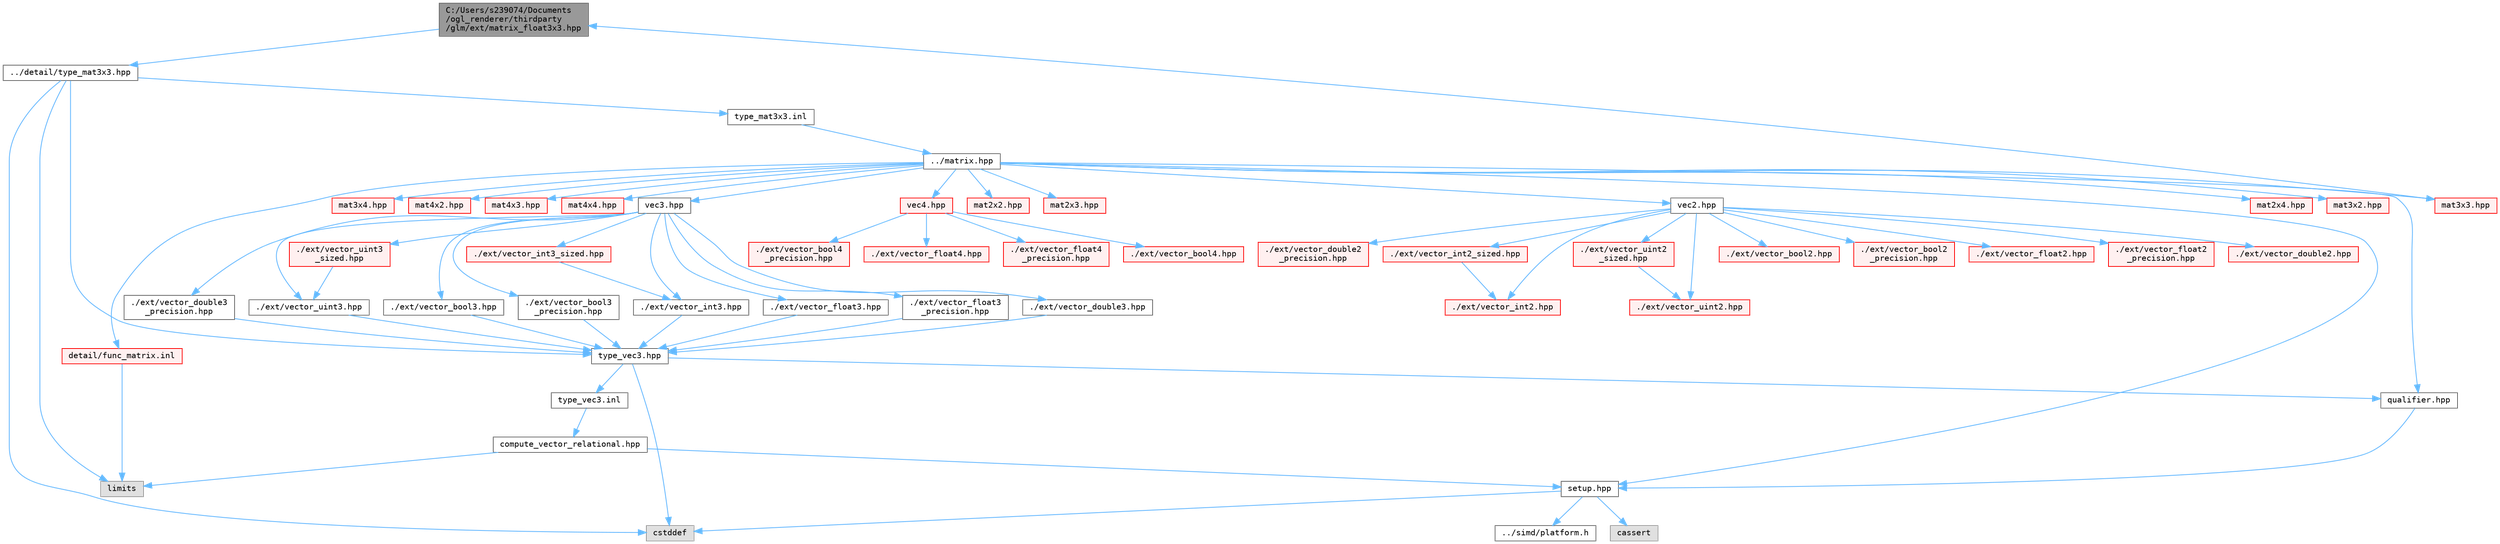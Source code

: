 digraph "C:/Users/s239074/Documents/ogl_renderer/thirdparty/glm/ext/matrix_float3x3.hpp"
{
 // LATEX_PDF_SIZE
  bgcolor="transparent";
  edge [fontname=Terminal,fontsize=10,labelfontname=Helvetica,labelfontsize=10];
  node [fontname=Terminal,fontsize=10,shape=box,height=0.2,width=0.4];
  Node1 [label="C:/Users/s239074/Documents\l/ogl_renderer/thirdparty\l/glm/ext/matrix_float3x3.hpp",height=0.2,width=0.4,color="gray40", fillcolor="grey60", style="filled", fontcolor="black",tooltip=" "];
  Node1 -> Node2 [color="steelblue1",style="solid"];
  Node2 [label="../detail/type_mat3x3.hpp",height=0.2,width=0.4,color="grey40", fillcolor="white", style="filled",URL="$type__mat3x3_8hpp.html",tooltip=" "];
  Node2 -> Node3 [color="steelblue1",style="solid"];
  Node3 [label="type_vec3.hpp",height=0.2,width=0.4,color="grey40", fillcolor="white", style="filled",URL="$type__vec3_8hpp.html",tooltip=" "];
  Node3 -> Node4 [color="steelblue1",style="solid"];
  Node4 [label="qualifier.hpp",height=0.2,width=0.4,color="grey40", fillcolor="white", style="filled",URL="$qualifier_8hpp.html",tooltip=" "];
  Node4 -> Node5 [color="steelblue1",style="solid"];
  Node5 [label="setup.hpp",height=0.2,width=0.4,color="grey40", fillcolor="white", style="filled",URL="$setup_8hpp.html",tooltip=" "];
  Node5 -> Node6 [color="steelblue1",style="solid"];
  Node6 [label="cassert",height=0.2,width=0.4,color="grey60", fillcolor="#E0E0E0", style="filled",tooltip=" "];
  Node5 -> Node7 [color="steelblue1",style="solid"];
  Node7 [label="cstddef",height=0.2,width=0.4,color="grey60", fillcolor="#E0E0E0", style="filled",tooltip=" "];
  Node5 -> Node8 [color="steelblue1",style="solid"];
  Node8 [label="../simd/platform.h",height=0.2,width=0.4,color="grey40", fillcolor="white", style="filled",URL="$platform_8h.html",tooltip=" "];
  Node3 -> Node7 [color="steelblue1",style="solid"];
  Node3 -> Node9 [color="steelblue1",style="solid"];
  Node9 [label="type_vec3.inl",height=0.2,width=0.4,color="grey40", fillcolor="white", style="filled",URL="$type__vec3_8inl.html",tooltip=" "];
  Node9 -> Node10 [color="steelblue1",style="solid"];
  Node10 [label="compute_vector_relational.hpp",height=0.2,width=0.4,color="grey40", fillcolor="white", style="filled",URL="$compute__vector__relational_8hpp.html",tooltip=" "];
  Node10 -> Node5 [color="steelblue1",style="solid"];
  Node10 -> Node11 [color="steelblue1",style="solid"];
  Node11 [label="limits",height=0.2,width=0.4,color="grey60", fillcolor="#E0E0E0", style="filled",tooltip=" "];
  Node2 -> Node11 [color="steelblue1",style="solid"];
  Node2 -> Node7 [color="steelblue1",style="solid"];
  Node2 -> Node12 [color="steelblue1",style="solid"];
  Node12 [label="type_mat3x3.inl",height=0.2,width=0.4,color="grey40", fillcolor="white", style="filled",URL="$type__mat3x3_8inl.html",tooltip=" "];
  Node12 -> Node13 [color="steelblue1",style="solid"];
  Node13 [label="../matrix.hpp",height=0.2,width=0.4,color="grey40", fillcolor="white", style="filled",URL="$matrix_8hpp.html",tooltip=" "];
  Node13 -> Node4 [color="steelblue1",style="solid"];
  Node13 -> Node5 [color="steelblue1",style="solid"];
  Node13 -> Node14 [color="steelblue1",style="solid"];
  Node14 [label="vec2.hpp",height=0.2,width=0.4,color="grey40", fillcolor="white", style="filled",URL="$vec2_8hpp.html",tooltip=" "];
  Node14 -> Node15 [color="steelblue1",style="solid"];
  Node15 [label="./ext/vector_bool2.hpp",height=0.2,width=0.4,color="red", fillcolor="#FFF0F0", style="filled",URL="$vector__bool2_8hpp.html",tooltip=" "];
  Node14 -> Node18 [color="steelblue1",style="solid"];
  Node18 [label="./ext/vector_bool2\l_precision.hpp",height=0.2,width=0.4,color="red", fillcolor="#FFF0F0", style="filled",URL="$vector__bool2__precision_8hpp.html",tooltip=" "];
  Node14 -> Node19 [color="steelblue1",style="solid"];
  Node19 [label="./ext/vector_float2.hpp",height=0.2,width=0.4,color="red", fillcolor="#FFF0F0", style="filled",URL="$vector__float2_8hpp.html",tooltip=" "];
  Node14 -> Node20 [color="steelblue1",style="solid"];
  Node20 [label="./ext/vector_float2\l_precision.hpp",height=0.2,width=0.4,color="red", fillcolor="#FFF0F0", style="filled",URL="$vector__float2__precision_8hpp.html",tooltip=" "];
  Node14 -> Node21 [color="steelblue1",style="solid"];
  Node21 [label="./ext/vector_double2.hpp",height=0.2,width=0.4,color="red", fillcolor="#FFF0F0", style="filled",URL="$vector__double2_8hpp.html",tooltip=" "];
  Node14 -> Node22 [color="steelblue1",style="solid"];
  Node22 [label="./ext/vector_double2\l_precision.hpp",height=0.2,width=0.4,color="red", fillcolor="#FFF0F0", style="filled",URL="$vector__double2__precision_8hpp.html",tooltip=" "];
  Node14 -> Node23 [color="steelblue1",style="solid"];
  Node23 [label="./ext/vector_int2.hpp",height=0.2,width=0.4,color="red", fillcolor="#FFF0F0", style="filled",URL="$vector__int2_8hpp.html",tooltip=" "];
  Node14 -> Node24 [color="steelblue1",style="solid"];
  Node24 [label="./ext/vector_int2_sized.hpp",height=0.2,width=0.4,color="red", fillcolor="#FFF0F0", style="filled",URL="$vector__int2__sized_8hpp.html",tooltip=" "];
  Node24 -> Node23 [color="steelblue1",style="solid"];
  Node14 -> Node26 [color="steelblue1",style="solid"];
  Node26 [label="./ext/vector_uint2.hpp",height=0.2,width=0.4,color="red", fillcolor="#FFF0F0", style="filled",URL="$vector__uint2_8hpp.html",tooltip=" "];
  Node14 -> Node27 [color="steelblue1",style="solid"];
  Node27 [label="./ext/vector_uint2\l_sized.hpp",height=0.2,width=0.4,color="red", fillcolor="#FFF0F0", style="filled",URL="$vector__uint2__sized_8hpp.html",tooltip=" "];
  Node27 -> Node26 [color="steelblue1",style="solid"];
  Node13 -> Node29 [color="steelblue1",style="solid"];
  Node29 [label="vec3.hpp",height=0.2,width=0.4,color="grey40", fillcolor="white", style="filled",URL="$vec3_8hpp.html",tooltip=" "];
  Node29 -> Node30 [color="steelblue1",style="solid"];
  Node30 [label="./ext/vector_bool3.hpp",height=0.2,width=0.4,color="grey40", fillcolor="white", style="filled",URL="$vector__bool3_8hpp.html",tooltip=" "];
  Node30 -> Node3 [color="steelblue1",style="solid"];
  Node29 -> Node31 [color="steelblue1",style="solid"];
  Node31 [label="./ext/vector_bool3\l_precision.hpp",height=0.2,width=0.4,color="grey40", fillcolor="white", style="filled",URL="$vector__bool3__precision_8hpp.html",tooltip=" "];
  Node31 -> Node3 [color="steelblue1",style="solid"];
  Node29 -> Node32 [color="steelblue1",style="solid"];
  Node32 [label="./ext/vector_float3.hpp",height=0.2,width=0.4,color="grey40", fillcolor="white", style="filled",URL="$vector__float3_8hpp.html",tooltip=" "];
  Node32 -> Node3 [color="steelblue1",style="solid"];
  Node29 -> Node33 [color="steelblue1",style="solid"];
  Node33 [label="./ext/vector_float3\l_precision.hpp",height=0.2,width=0.4,color="grey40", fillcolor="white", style="filled",URL="$vector__float3__precision_8hpp.html",tooltip=" "];
  Node33 -> Node3 [color="steelblue1",style="solid"];
  Node29 -> Node34 [color="steelblue1",style="solid"];
  Node34 [label="./ext/vector_double3.hpp",height=0.2,width=0.4,color="grey40", fillcolor="white", style="filled",URL="$vector__double3_8hpp.html",tooltip=" "];
  Node34 -> Node3 [color="steelblue1",style="solid"];
  Node29 -> Node35 [color="steelblue1",style="solid"];
  Node35 [label="./ext/vector_double3\l_precision.hpp",height=0.2,width=0.4,color="grey40", fillcolor="white", style="filled",URL="$vector__double3__precision_8hpp.html",tooltip=" "];
  Node35 -> Node3 [color="steelblue1",style="solid"];
  Node29 -> Node36 [color="steelblue1",style="solid"];
  Node36 [label="./ext/vector_int3.hpp",height=0.2,width=0.4,color="grey40", fillcolor="white", style="filled",URL="$vector__int3_8hpp.html",tooltip=" "];
  Node36 -> Node3 [color="steelblue1",style="solid"];
  Node29 -> Node37 [color="steelblue1",style="solid"];
  Node37 [label="./ext/vector_int3_sized.hpp",height=0.2,width=0.4,color="red", fillcolor="#FFF0F0", style="filled",URL="$vector__int3__sized_8hpp.html",tooltip=" "];
  Node37 -> Node36 [color="steelblue1",style="solid"];
  Node29 -> Node38 [color="steelblue1",style="solid"];
  Node38 [label="./ext/vector_uint3.hpp",height=0.2,width=0.4,color="grey40", fillcolor="white", style="filled",URL="$vector__uint3_8hpp.html",tooltip=" "];
  Node38 -> Node3 [color="steelblue1",style="solid"];
  Node29 -> Node39 [color="steelblue1",style="solid"];
  Node39 [label="./ext/vector_uint3\l_sized.hpp",height=0.2,width=0.4,color="red", fillcolor="#FFF0F0", style="filled",URL="$vector__uint3__sized_8hpp.html",tooltip=" "];
  Node39 -> Node38 [color="steelblue1",style="solid"];
  Node13 -> Node40 [color="steelblue1",style="solid"];
  Node40 [label="vec4.hpp",height=0.2,width=0.4,color="red", fillcolor="#FFF0F0", style="filled",URL="$vec4_8hpp.html",tooltip=" "];
  Node40 -> Node41 [color="steelblue1",style="solid"];
  Node41 [label="./ext/vector_bool4.hpp",height=0.2,width=0.4,color="red", fillcolor="#FFF0F0", style="filled",URL="$vector__bool4_8hpp.html",tooltip=" "];
  Node40 -> Node44 [color="steelblue1",style="solid"];
  Node44 [label="./ext/vector_bool4\l_precision.hpp",height=0.2,width=0.4,color="red", fillcolor="#FFF0F0", style="filled",URL="$vector__bool4__precision_8hpp.html",tooltip=" "];
  Node40 -> Node45 [color="steelblue1",style="solid"];
  Node45 [label="./ext/vector_float4.hpp",height=0.2,width=0.4,color="red", fillcolor="#FFF0F0", style="filled",URL="$vector__float4_8hpp.html",tooltip=" "];
  Node40 -> Node46 [color="steelblue1",style="solid"];
  Node46 [label="./ext/vector_float4\l_precision.hpp",height=0.2,width=0.4,color="red", fillcolor="#FFF0F0", style="filled",URL="$vector__float4__precision_8hpp.html",tooltip=" "];
  Node13 -> Node53 [color="steelblue1",style="solid"];
  Node53 [label="mat2x2.hpp",height=0.2,width=0.4,color="red", fillcolor="#FFF0F0", style="filled",URL="$mat2x2_8hpp.html",tooltip=" "];
  Node13 -> Node60 [color="steelblue1",style="solid"];
  Node60 [label="mat2x3.hpp",height=0.2,width=0.4,color="red", fillcolor="#FFF0F0", style="filled",URL="$mat2x3_8hpp.html",tooltip=" "];
  Node13 -> Node67 [color="steelblue1",style="solid"];
  Node67 [label="mat2x4.hpp",height=0.2,width=0.4,color="red", fillcolor="#FFF0F0", style="filled",URL="$mat2x4_8hpp.html",tooltip=" "];
  Node13 -> Node74 [color="steelblue1",style="solid"];
  Node74 [label="mat3x2.hpp",height=0.2,width=0.4,color="red", fillcolor="#FFF0F0", style="filled",URL="$mat3x2_8hpp.html",tooltip=" "];
  Node13 -> Node81 [color="steelblue1",style="solid"];
  Node81 [label="mat3x3.hpp",height=0.2,width=0.4,color="red", fillcolor="#FFF0F0", style="filled",URL="$mat3x3_8hpp.html",tooltip=" "];
  Node81 -> Node1 [color="steelblue1",style="solid"];
  Node13 -> Node85 [color="steelblue1",style="solid"];
  Node85 [label="mat3x4.hpp",height=0.2,width=0.4,color="red", fillcolor="#FFF0F0", style="filled",URL="$mat3x4_8hpp.html",tooltip=" "];
  Node13 -> Node92 [color="steelblue1",style="solid"];
  Node92 [label="mat4x2.hpp",height=0.2,width=0.4,color="red", fillcolor="#FFF0F0", style="filled",URL="$mat4x2_8hpp.html",tooltip=" "];
  Node13 -> Node99 [color="steelblue1",style="solid"];
  Node99 [label="mat4x3.hpp",height=0.2,width=0.4,color="red", fillcolor="#FFF0F0", style="filled",URL="$mat4x3_8hpp.html",tooltip=" "];
  Node13 -> Node106 [color="steelblue1",style="solid"];
  Node106 [label="mat4x4.hpp",height=0.2,width=0.4,color="red", fillcolor="#FFF0F0", style="filled",URL="$mat4x4_8hpp.html",tooltip=" "];
  Node13 -> Node113 [color="steelblue1",style="solid"];
  Node113 [label="detail/func_matrix.inl",height=0.2,width=0.4,color="red", fillcolor="#FFF0F0", style="filled",URL="$func__matrix_8inl.html",tooltip=" "];
  Node113 -> Node11 [color="steelblue1",style="solid"];
}
